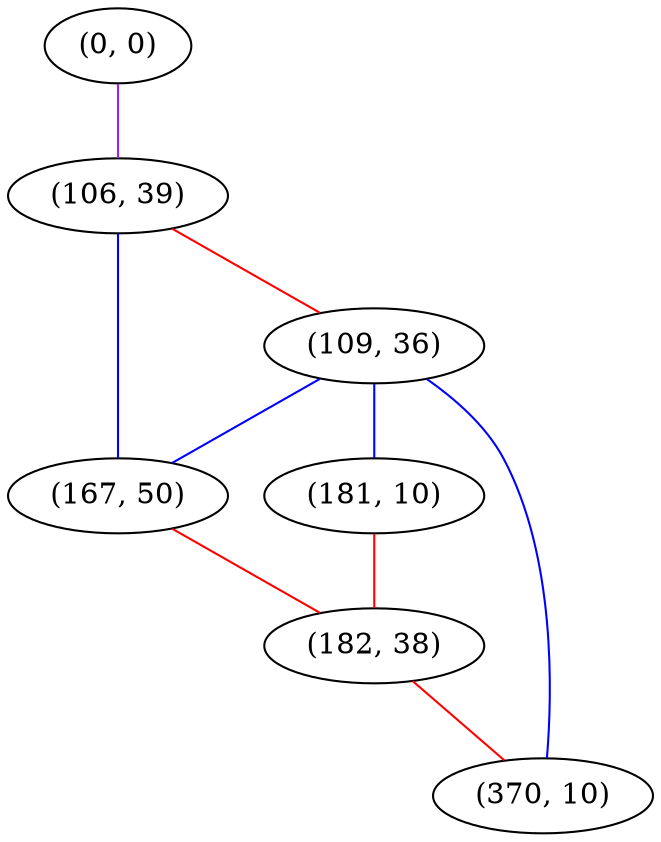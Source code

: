 graph "" {
"(0, 0)";
"(106, 39)";
"(109, 36)";
"(167, 50)";
"(181, 10)";
"(182, 38)";
"(370, 10)";
"(0, 0)" -- "(106, 39)"  [color=purple, key=0, weight=4];
"(106, 39)" -- "(109, 36)"  [color=red, key=0, weight=1];
"(106, 39)" -- "(167, 50)"  [color=blue, key=0, weight=3];
"(109, 36)" -- "(181, 10)"  [color=blue, key=0, weight=3];
"(109, 36)" -- "(167, 50)"  [color=blue, key=0, weight=3];
"(109, 36)" -- "(370, 10)"  [color=blue, key=0, weight=3];
"(167, 50)" -- "(182, 38)"  [color=red, key=0, weight=1];
"(181, 10)" -- "(182, 38)"  [color=red, key=0, weight=1];
"(182, 38)" -- "(370, 10)"  [color=red, key=0, weight=1];
}
